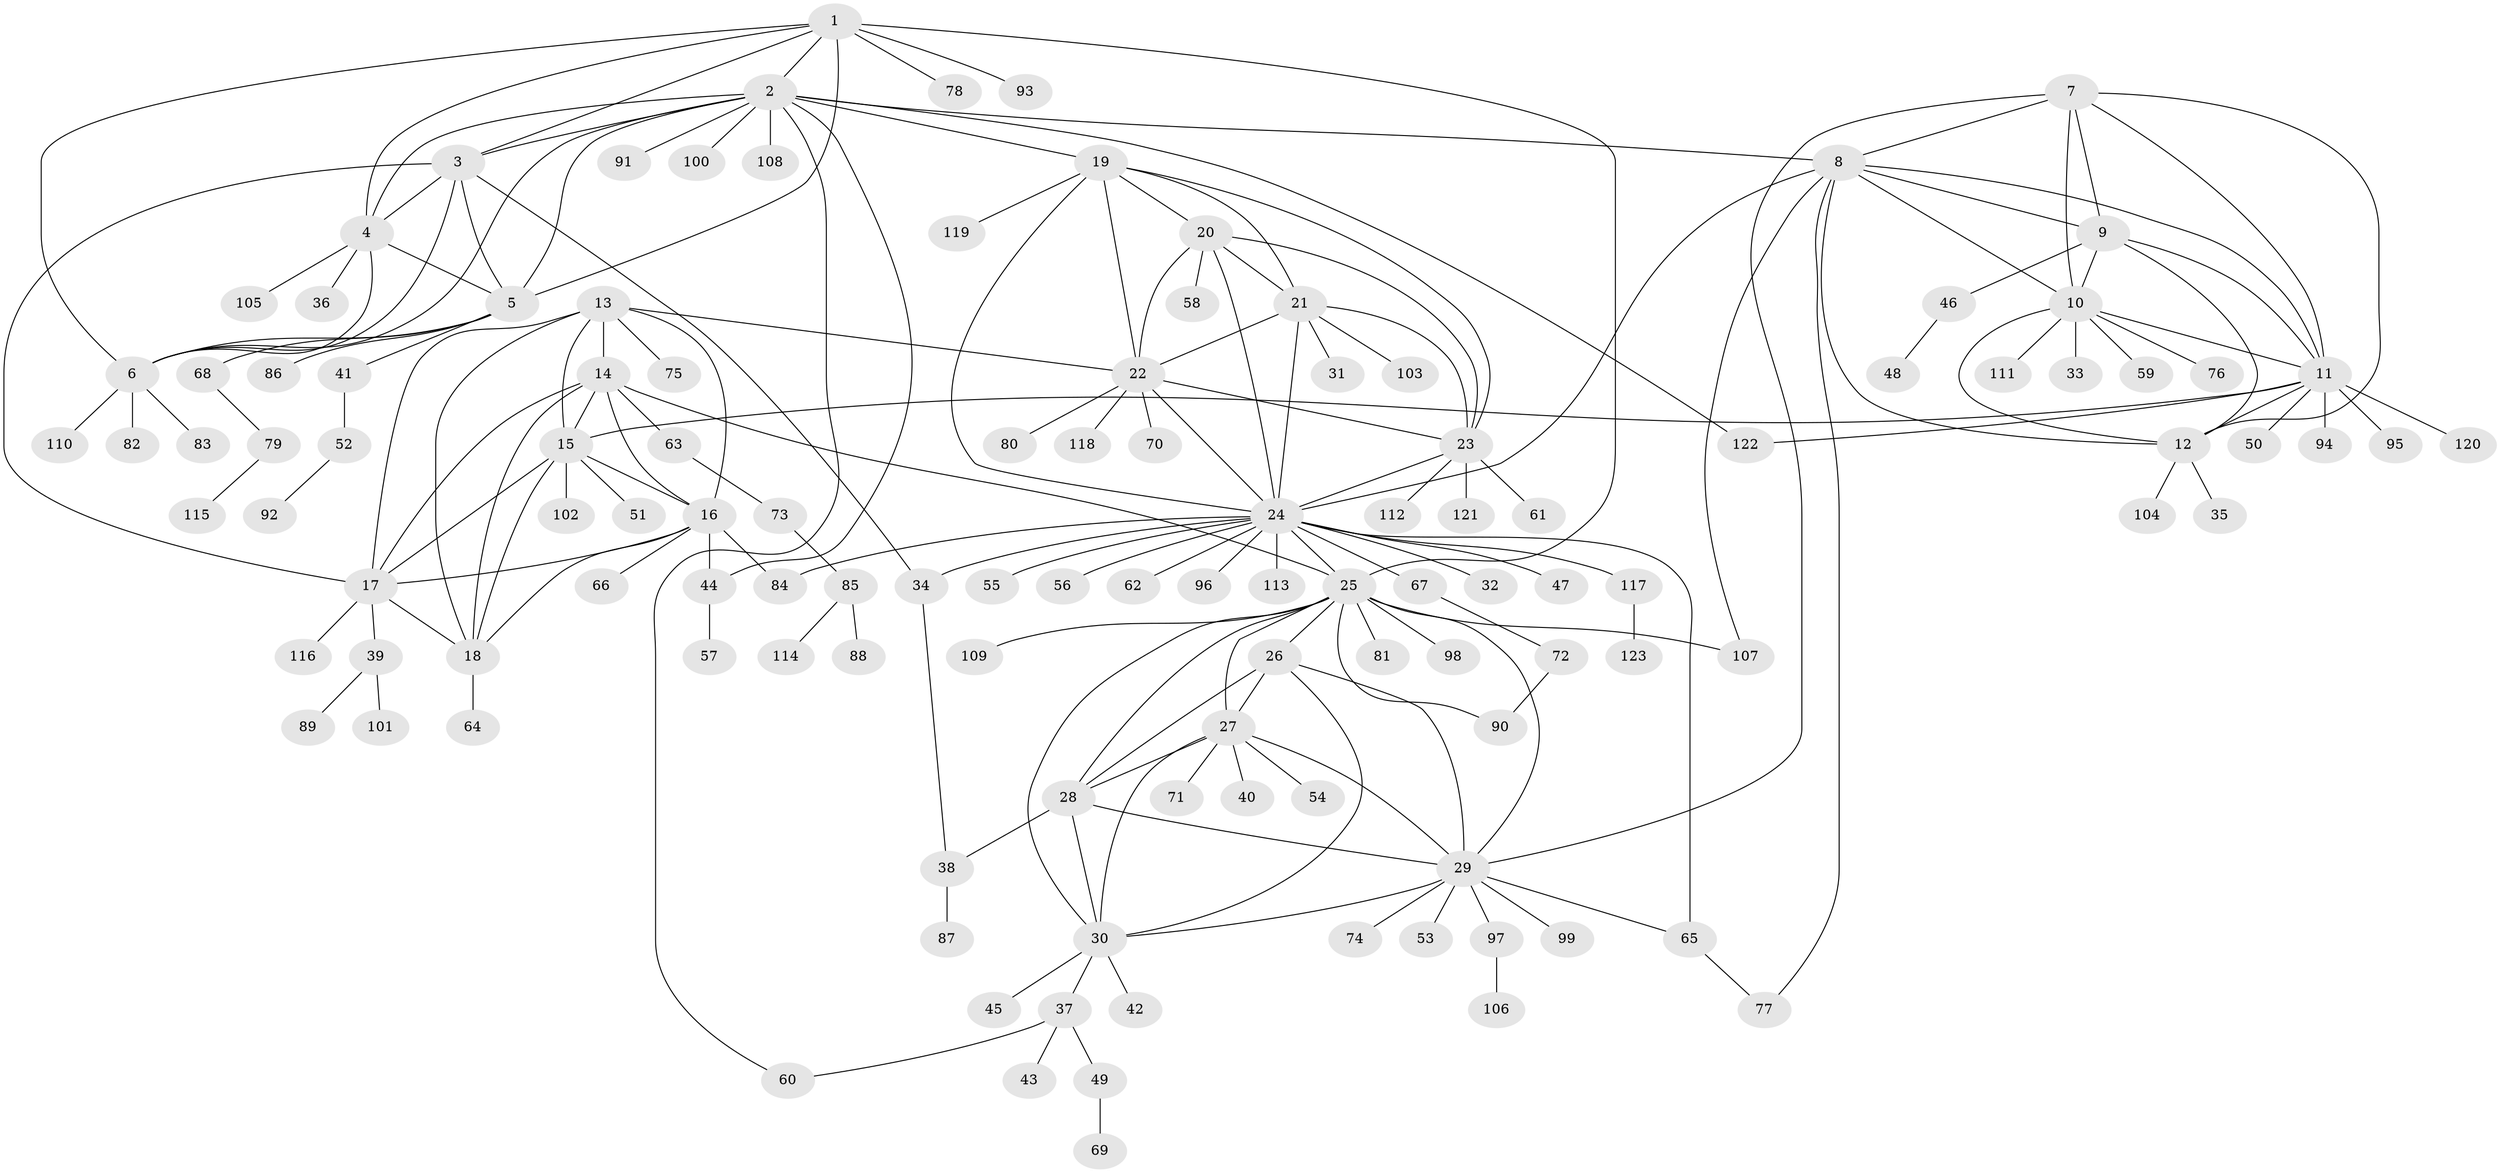 // Generated by graph-tools (version 1.1) at 2025/26/03/09/25 03:26:43]
// undirected, 123 vertices, 188 edges
graph export_dot {
graph [start="1"]
  node [color=gray90,style=filled];
  1;
  2;
  3;
  4;
  5;
  6;
  7;
  8;
  9;
  10;
  11;
  12;
  13;
  14;
  15;
  16;
  17;
  18;
  19;
  20;
  21;
  22;
  23;
  24;
  25;
  26;
  27;
  28;
  29;
  30;
  31;
  32;
  33;
  34;
  35;
  36;
  37;
  38;
  39;
  40;
  41;
  42;
  43;
  44;
  45;
  46;
  47;
  48;
  49;
  50;
  51;
  52;
  53;
  54;
  55;
  56;
  57;
  58;
  59;
  60;
  61;
  62;
  63;
  64;
  65;
  66;
  67;
  68;
  69;
  70;
  71;
  72;
  73;
  74;
  75;
  76;
  77;
  78;
  79;
  80;
  81;
  82;
  83;
  84;
  85;
  86;
  87;
  88;
  89;
  90;
  91;
  92;
  93;
  94;
  95;
  96;
  97;
  98;
  99;
  100;
  101;
  102;
  103;
  104;
  105;
  106;
  107;
  108;
  109;
  110;
  111;
  112;
  113;
  114;
  115;
  116;
  117;
  118;
  119;
  120;
  121;
  122;
  123;
  1 -- 2;
  1 -- 3;
  1 -- 4;
  1 -- 5;
  1 -- 6;
  1 -- 25;
  1 -- 78;
  1 -- 93;
  2 -- 3;
  2 -- 4;
  2 -- 5;
  2 -- 6;
  2 -- 8;
  2 -- 19;
  2 -- 44;
  2 -- 60;
  2 -- 91;
  2 -- 100;
  2 -- 108;
  2 -- 122;
  3 -- 4;
  3 -- 5;
  3 -- 6;
  3 -- 17;
  3 -- 34;
  4 -- 5;
  4 -- 6;
  4 -- 36;
  4 -- 105;
  5 -- 6;
  5 -- 41;
  5 -- 68;
  5 -- 86;
  6 -- 82;
  6 -- 83;
  6 -- 110;
  7 -- 8;
  7 -- 9;
  7 -- 10;
  7 -- 11;
  7 -- 12;
  7 -- 29;
  8 -- 9;
  8 -- 10;
  8 -- 11;
  8 -- 12;
  8 -- 24;
  8 -- 77;
  8 -- 107;
  9 -- 10;
  9 -- 11;
  9 -- 12;
  9 -- 46;
  10 -- 11;
  10 -- 12;
  10 -- 33;
  10 -- 59;
  10 -- 76;
  10 -- 111;
  11 -- 12;
  11 -- 15;
  11 -- 50;
  11 -- 94;
  11 -- 95;
  11 -- 120;
  11 -- 122;
  12 -- 35;
  12 -- 104;
  13 -- 14;
  13 -- 15;
  13 -- 16;
  13 -- 17;
  13 -- 18;
  13 -- 22;
  13 -- 75;
  14 -- 15;
  14 -- 16;
  14 -- 17;
  14 -- 18;
  14 -- 25;
  14 -- 63;
  15 -- 16;
  15 -- 17;
  15 -- 18;
  15 -- 51;
  15 -- 102;
  16 -- 17;
  16 -- 18;
  16 -- 44;
  16 -- 66;
  16 -- 84;
  17 -- 18;
  17 -- 39;
  17 -- 116;
  18 -- 64;
  19 -- 20;
  19 -- 21;
  19 -- 22;
  19 -- 23;
  19 -- 24;
  19 -- 119;
  20 -- 21;
  20 -- 22;
  20 -- 23;
  20 -- 24;
  20 -- 58;
  21 -- 22;
  21 -- 23;
  21 -- 24;
  21 -- 31;
  21 -- 103;
  22 -- 23;
  22 -- 24;
  22 -- 70;
  22 -- 80;
  22 -- 118;
  23 -- 24;
  23 -- 61;
  23 -- 112;
  23 -- 121;
  24 -- 25;
  24 -- 32;
  24 -- 34;
  24 -- 47;
  24 -- 55;
  24 -- 56;
  24 -- 62;
  24 -- 65;
  24 -- 67;
  24 -- 84;
  24 -- 96;
  24 -- 113;
  24 -- 117;
  25 -- 26;
  25 -- 27;
  25 -- 28;
  25 -- 29;
  25 -- 30;
  25 -- 81;
  25 -- 90;
  25 -- 98;
  25 -- 107;
  25 -- 109;
  26 -- 27;
  26 -- 28;
  26 -- 29;
  26 -- 30;
  27 -- 28;
  27 -- 29;
  27 -- 30;
  27 -- 40;
  27 -- 54;
  27 -- 71;
  28 -- 29;
  28 -- 30;
  28 -- 38;
  29 -- 30;
  29 -- 53;
  29 -- 65;
  29 -- 74;
  29 -- 97;
  29 -- 99;
  30 -- 37;
  30 -- 42;
  30 -- 45;
  34 -- 38;
  37 -- 43;
  37 -- 49;
  37 -- 60;
  38 -- 87;
  39 -- 89;
  39 -- 101;
  41 -- 52;
  44 -- 57;
  46 -- 48;
  49 -- 69;
  52 -- 92;
  63 -- 73;
  65 -- 77;
  67 -- 72;
  68 -- 79;
  72 -- 90;
  73 -- 85;
  79 -- 115;
  85 -- 88;
  85 -- 114;
  97 -- 106;
  117 -- 123;
}
